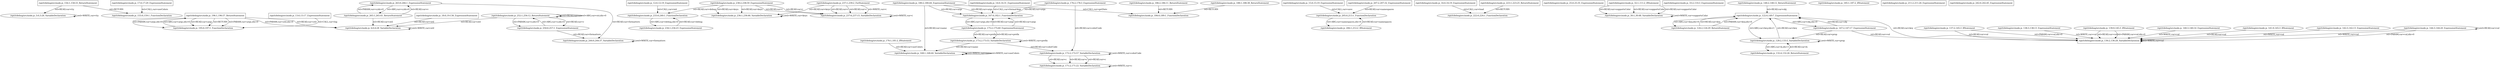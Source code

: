 digraph { "/opt/t/debug/src/node.js_5:0,5:26_VariableDeclaration"[shape=oval];"/opt/t/debug/src/node.js_6:0,6:28_VariableDeclaration"[shape=oval];"/opt/t/debug/src/node.js_12:0,12:19_ExpressionStatement"[shape=box];"/opt/t/debug/src/node.js_13:0,13:17_ExpressionStatement"[shape=box];"/opt/t/debug/src/node.js_14:0,14:31_ExpressionStatement"[shape=box];"/opt/t/debug/src/node.js_15:0,15:19_ExpressionStatement"[shape=box];"/opt/t/debug/src/node.js_16:0,16:19_ExpressionStatement"[shape=box];"/opt/t/debug/src/node.js_17:0,17:29_ExpressionStatement"[shape=box];"/opt/t/debug/src/node.js_18:0,19:136_ExpressionStatement"[shape=box];"/opt/t/debug/src/node.js_25:0,25:35_ExpressionStatement"[shape=box];"/opt/t/debug/src/node.js_30:1,30:48_VariableDeclaration"[shape=oval];"/opt/t/debug/src/node.js_32:1,111:2_IfStatement"[shape=box];"/opt/t/debug/src/node.js_33:2,110:3_ExpressionStatement"[shape=box];"/opt/t/debug/src/node.js_122:0,149:7_ExpressionStatement"[shape=box];"/opt/t/debug/src/node.js_124:2,124:29_ReturnStatement"[shape=oval];"/opt/t/debug/src/node.js_128:2,133:5_VariableDeclaration"[shape=oval];"/opt/t/debug/src/node.js_132:4,132:26_ReturnStatement"[shape=oval];"/opt/t/debug/src/node.js_136:2,136:28_VariableDeclaration"[shape=box];"/opt/t/debug/src/node.js_137:2,145:3_IfStatement"[shape=oval];"/opt/t/debug/src/node.js_138:3,138:13_ExpressionStatement"[shape=oval];"/opt/t/debug/src/node.js_139:9,145:3_IfStatement"[shape=oval];"/opt/t/debug/src/node.js_140:3,140:14_ExpressionStatement"[shape=oval];"/opt/t/debug/src/node.js_141:9,145:3_IfStatement"[shape=oval];"/opt/t/debug/src/node.js_142:3,142:13_ExpressionStatement"[shape=oval];"/opt/t/debug/src/node.js_144:3,144:20_ExpressionStatement"[shape=oval];"/opt/t/debug/src/node.js_147:2,147:17_ExpressionStatement"[shape=oval];"/opt/t/debug/src/node.js_148:2,148:12_ReturnStatement"[shape=oval];"/opt/t/debug/src/node.js_155:0,159:1_FunctionDeclaration"[shape=oval];"/opt/t/debug/src/node.js_156:1,158:33_ReturnStatement"[shape=box];"/opt/t/debug/src/node.js_167:0,182:1_FunctionDeclaration"[shape=oval];"/opt/t/debug/src/node.js_168:1,168:44_VariableDeclaration"[shape=oval];"/opt/t/debug/src/node.js_170:1,181:2_IfStatement"[shape=oval];"/opt/t/debug/src/node.js_171:2,171:22_VariableDeclaration"[shape=oval];"/opt/t/debug/src/node.js_172:2,172:57_VariableDeclaration"[shape=oval];"/opt/t/debug/src/node.js_173:2,173:53_VariableDeclaration"[shape=oval];"/opt/t/debug/src/node.js_175:2,175:60_ExpressionStatement"[shape=oval];"/opt/t/debug/src/node.js_176:2,178:3_ExpressionStatement"[shape=oval];"/opt/t/debug/src/node.js_180:2,180:44_ExpressionStatement"[shape=oval];"/opt/t/debug/src/node.js_184:0,189:1_FunctionDeclaration"[shape=oval];"/opt/t/debug/src/node.js_185:1,187:2_IfStatement"[shape=oval];"/opt/t/debug/src/node.js_186:2,186:11_ReturnStatement"[shape=oval];"/opt/t/debug/src/node.js_188:1,188:38_ReturnStatement"[shape=oval];"/opt/t/debug/src/node.js_195:0,197:1_FunctionDeclaration"[shape=oval];"/opt/t/debug/src/node.js_196:1,196:57_ReturnStatement"[shape=box];"/opt/t/debug/src/node.js_205:0,213:1_FunctionDeclaration"[shape=oval];"/opt/t/debug/src/node.js_206:1,212:2_IfStatement"[shape=oval];"/opt/t/debug/src/node.js_207:2,207:32_ExpressionStatement"[shape=box];"/opt/t/debug/src/node.js_211:2,211:26_ExpressionStatement"[shape=box];"/opt/t/debug/src/node.js_222:0,224:1_FunctionDeclaration"[shape=oval];"/opt/t/debug/src/node.js_223:1,223:25_ReturnStatement"[shape=box];"/opt/t/debug/src/node.js_233:0,240:1_FunctionDeclaration"[shape=oval];"/opt/t/debug/src/node.js_234:1,234:23_ExpressionStatement"[shape=oval];"/opt/t/debug/src/node.js_236:1,236:46_VariableDeclaration"[shape=oval];"/opt/t/debug/src/node.js_237:1,239:2_ForStatement"[shape=oval];"/opt/t/debug/src/node.js_237:6,237:15_VariableDeclaration"[shape=oval];"/opt/t/debug/src/node.js_238:2,238:59_ExpressionStatement"[shape=oval];"/opt/t/debug/src/node.js_242:0,242:45_ExpressionStatement"[shape=box];"/opt/t/debug/src/node.js_244:0,244:37_VariableDeclaration"[shape=oval];"/opt/t/debug/src/node.js_250:0,257:1_ExpressionStatement"[shape=oval];"/opt/t/debug/src/node.js_252:1,256:12_ReturnStatement"[shape=oval];"/opt/t/debug/src/node.js_263:0,266:1_ExpressionStatement"[shape=oval];"/opt/t/debug/src/node.js_265:1,265:41_ReturnStatement"[shape=oval]; "/opt/t/debug/src/node.js_5:0,5:26_VariableDeclaration" -> "/opt/t/debug/src/node.js_5:0,5:26_VariableDeclaration" [label="rel=WRITE,var=tty"];"/opt/t/debug/src/node.js_6:0,6:28_VariableDeclaration" -> "/opt/t/debug/src/node.js_6:0,6:28_VariableDeclaration" [label="rel=WRITE,var=util"];"/opt/t/debug/src/node.js_12:0,12:19_ExpressionStatement" -> "/opt/t/debug/src/node.js_233:0,240:1_FunctionDeclaration" [label="rel=CALL,var=init"];"/opt/t/debug/src/node.js_13:0,13:17_ExpressionStatement" -> "/opt/t/debug/src/node.js_195:0,197:1_FunctionDeclaration" [label="rel=CALL,var=log"];"/opt/t/debug/src/node.js_14:0,14:31_ExpressionStatement" -> "/opt/t/debug/src/node.js_167:0,182:1_FunctionDeclaration" [label="rel=CALL,var=formatArgs"];"/opt/t/debug/src/node.js_15:0,15:19_ExpressionStatement" -> "/opt/t/debug/src/node.js_205:0,213:1_FunctionDeclaration" [label="rel=CALL,var=save"];"/opt/t/debug/src/node.js_16:0,16:19_ExpressionStatement" -> "/opt/t/debug/src/node.js_222:0,224:1_FunctionDeclaration" [label="rel=CALL,var=load"];"/opt/t/debug/src/node.js_17:0,17:29_ExpressionStatement" -> "/opt/t/debug/src/node.js_155:0,159:1_FunctionDeclaration" [label="rel=CALL,var=useColors"];"/opt/t/debug/src/node.js_18:0,19:136_ExpressionStatement" -> "/opt/t/debug/src/node.js_6:0,6:28_VariableDeclaration" [label="rel=READ,var=util"];"/opt/t/debug/src/node.js_244:0,244:37_VariableDeclaration" -> "/opt/t/debug/src/node.js_244:0,244:37_VariableDeclaration" [label="rel=WRITE,var=formatters"];"/opt/t/debug/src/node.js_250:0,257:1_ExpressionStatement" -> "/opt/t/debug/src/node.js_244:0,244:37_VariableDeclaration" [label="rel=READ,var=formatters"];"/opt/t/debug/src/node.js_263:0,266:1_ExpressionStatement" -> "/opt/t/debug/src/node.js_244:0,244:37_VariableDeclaration" [label="rel=READ,var=formatters"];"/opt/t/debug/src/node.js_30:1,30:48_VariableDeclaration" -> "/opt/t/debug/src/node.js_30:1,30:48_VariableDeclaration" [label="rel=WRITE,var=supportsColor"];"/opt/t/debug/src/node.js_32:1,111:2_IfStatement" -> "/opt/t/debug/src/node.js_30:1,30:48_VariableDeclaration" [label="rel=READ,var=supportsColor"];"/opt/t/debug/src/node.js_32:1,111:2_IfStatement" -> "/opt/t/debug/src/node.js_30:1,30:48_VariableDeclaration" [label="rel=READ,var=supportsColor"];"/opt/t/debug/src/node.js_32:1,111:2_IfStatement" -> "/opt/t/debug/src/node.js_30:1,30:48_VariableDeclaration" [label="rel=READ,var=supportsColor"];"/opt/t/debug/src/node.js_124:2,124:29_ReturnStatement" -> "/opt/t/debug/src/node.js_122:0,149:7_ExpressionStatement" [label="rel=READ,var=key"];"/opt/t/debug/src/node.js_128:2,133:5_VariableDeclaration" -> "/opt/t/debug/src/node.js_128:2,133:5_VariableDeclaration" [label="rel=WRITE,var=prop"];"/opt/t/debug/src/node.js_128:2,133:5_VariableDeclaration" -> "/opt/t/debug/src/node.js_122:0,149:7_ExpressionStatement" [label="rel=READ,var=key"];"/opt/t/debug/src/node.js_136:2,136:28_VariableDeclaration" -> "/opt/t/debug/src/node.js_136:2,136:28_VariableDeclaration" [label="rel=WRITE,var=val"];"/opt/t/debug/src/node.js_136:2,136:28_VariableDeclaration" -> "/opt/t/debug/src/node.js_122:0,149:7_ExpressionStatement" [label="rel=READ,var=key"];"/opt/t/debug/src/node.js_137:2,145:3_IfStatement" -> "/opt/t/debug/src/node.js_136:2,136:28_VariableDeclaration" [label="rel=READ,var=val"];"/opt/t/debug/src/node.js_139:9,145:3_IfStatement" -> "/opt/t/debug/src/node.js_136:2,136:28_VariableDeclaration" [label="rel=READ,var=val"];"/opt/t/debug/src/node.js_141:9,145:3_IfStatement" -> "/opt/t/debug/src/node.js_136:2,136:28_VariableDeclaration" [label="rel=READ,var=val"];"/opt/t/debug/src/node.js_147:2,147:17_ExpressionStatement" -> "/opt/t/debug/src/node.js_122:0,149:7_ExpressionStatement" [label="rel=READ,var=obj"];"/opt/t/debug/src/node.js_147:2,147:17_ExpressionStatement" -> "/opt/t/debug/src/node.js_128:2,133:5_VariableDeclaration" [label="rel=READ,var=prop"];"/opt/t/debug/src/node.js_147:2,147:17_ExpressionStatement" -> "/opt/t/debug/src/node.js_136:2,136:28_VariableDeclaration" [label="rel=READ,var=val"];"/opt/t/debug/src/node.js_148:2,148:12_ReturnStatement" -> "/opt/t/debug/src/node.js_122:0,149:7_ExpressionStatement" [label="rel=READ,var=obj"];"/opt/t/debug/src/node.js_132:4,132:26_ReturnStatement" -> "/opt/t/debug/src/node.js_128:2,133:5_VariableDeclaration" [label="rel=READ,var=k"];"/opt/t/debug/src/node.js_138:3,138:13_ExpressionStatement" -> "/opt/t/debug/src/node.js_136:2,136:28_VariableDeclaration" [label="rel=WRITE,var=val"];"/opt/t/debug/src/node.js_140:3,140:14_ExpressionStatement" -> "/opt/t/debug/src/node.js_136:2,136:28_VariableDeclaration" [label="rel=WRITE,var=val"];"/opt/t/debug/src/node.js_142:3,142:13_ExpressionStatement" -> "/opt/t/debug/src/node.js_136:2,136:28_VariableDeclaration" [label="rel=WRITE,var=val"];"/opt/t/debug/src/node.js_144:3,144:20_ExpressionStatement" -> "/opt/t/debug/src/node.js_136:2,136:28_VariableDeclaration" [label="rel=WRITE,var=val"];"/opt/t/debug/src/node.js_144:3,144:20_ExpressionStatement" -> "/opt/t/debug/src/node.js_144:3,144:20_ExpressionStatement" [label="rel=READ,var=val"];"/opt/t/debug/src/node.js_156:1,158:33_ReturnStatement" -> "/opt/t/debug/src/node.js_5:0,5:26_VariableDeclaration" [label="rel=READ,var=tty"];"/opt/t/debug/src/node.js_168:1,168:44_VariableDeclaration" -> "/opt/t/debug/src/node.js_168:1,168:44_VariableDeclaration" [label="rel=WRITE,var=name"];"/opt/t/debug/src/node.js_168:1,168:44_VariableDeclaration" -> "/opt/t/debug/src/node.js_168:1,168:44_VariableDeclaration" [label="rel=WRITE,var=useColors"];"/opt/t/debug/src/node.js_170:1,181:2_IfStatement" -> "/opt/t/debug/src/node.js_168:1,168:44_VariableDeclaration" [label="rel=READ,var=useColors"];"/opt/t/debug/src/node.js_171:2,171:22_VariableDeclaration" -> "/opt/t/debug/src/node.js_171:2,171:22_VariableDeclaration" [label="rel=WRITE,var=c"];"/opt/t/debug/src/node.js_172:2,172:57_VariableDeclaration" -> "/opt/t/debug/src/node.js_172:2,172:57_VariableDeclaration" [label="rel=WRITE,var=colorCode"];"/opt/t/debug/src/node.js_172:2,172:57_VariableDeclaration" -> "/opt/t/debug/src/node.js_171:2,171:22_VariableDeclaration" [label="rel=READ,var=c"];"/opt/t/debug/src/node.js_172:2,172:57_VariableDeclaration" -> "/opt/t/debug/src/node.js_171:2,171:22_VariableDeclaration" [label="rel=READ,var=c"];"/opt/t/debug/src/node.js_172:2,172:57_VariableDeclaration" -> "/opt/t/debug/src/node.js_171:2,171:22_VariableDeclaration" [label="rel=READ,var=c"];"/opt/t/debug/src/node.js_173:2,173:53_VariableDeclaration" -> "/opt/t/debug/src/node.js_173:2,173:53_VariableDeclaration" [label="rel=WRITE,var=prefix"];"/opt/t/debug/src/node.js_173:2,173:53_VariableDeclaration" -> "/opt/t/debug/src/node.js_172:2,172:57_VariableDeclaration" [label="rel=READ,var=colorCode"];"/opt/t/debug/src/node.js_173:2,173:53_VariableDeclaration" -> "/opt/t/debug/src/node.js_168:1,168:44_VariableDeclaration" [label="rel=READ,var=name"];"/opt/t/debug/src/node.js_175:2,175:60_ExpressionStatement" -> "/opt/t/debug/src/node.js_167:0,182:1_FunctionDeclaration" [label="rel=READ,var=args"];"/opt/t/debug/src/node.js_175:2,175:60_ExpressionStatement" -> "/opt/t/debug/src/node.js_173:2,173:53_VariableDeclaration" [label="rel=READ,var=prefix"];"/opt/t/debug/src/node.js_175:2,175:60_ExpressionStatement" -> "/opt/t/debug/src/node.js_167:0,182:1_FunctionDeclaration" [label="rel=READ,var=args"];"/opt/t/debug/src/node.js_175:2,175:60_ExpressionStatement" -> "/opt/t/debug/src/node.js_173:2,173:53_VariableDeclaration" [label="rel=READ,var=prefix"];"/opt/t/debug/src/node.js_176:2,178:3_ExpressionStatement" -> "/opt/t/debug/src/node.js_167:0,182:1_FunctionDeclaration" [label="rel=READ,var=args"];"/opt/t/debug/src/node.js_176:2,178:3_ExpressionStatement" -> "/opt/t/debug/src/node.js_172:2,172:57_VariableDeclaration" [label="rel=READ,var=colorCode"];"/opt/t/debug/src/node.js_180:2,180:44_ExpressionStatement" -> "/opt/t/debug/src/node.js_167:0,182:1_FunctionDeclaration" [label="rel=READ,var=args"];"/opt/t/debug/src/node.js_180:2,180:44_ExpressionStatement" -> "/opt/t/debug/src/node.js_184:0,189:1_FunctionDeclaration" [label="rel=CALL,var=getDate"];"/opt/t/debug/src/node.js_180:2,180:44_ExpressionStatement" -> "/opt/t/debug/src/node.js_168:1,168:44_VariableDeclaration" [label="rel=READ,var=name"];"/opt/t/debug/src/node.js_180:2,180:44_ExpressionStatement" -> "/opt/t/debug/src/node.js_167:0,182:1_FunctionDeclaration" [label="rel=READ,var=args"];"/opt/t/debug/src/node.js_196:1,196:57_ReturnStatement" -> "/opt/t/debug/src/node.js_6:0,6:28_VariableDeclaration" [label="rel=READ,var=util"];"/opt/t/debug/src/node.js_196:1,196:57_ReturnStatement" -> "/opt/t/debug/src/node.js_195:0,197:1_FunctionDeclaration" [label="rel=READ,var=args"];"/opt/t/debug/src/node.js_206:1,212:2_IfStatement" -> "/opt/t/debug/src/node.js_205:0,213:1_FunctionDeclaration" [label="rel=READ,var=namespaces"];"/opt/t/debug/src/node.js_207:2,207:32_ExpressionStatement" -> "/opt/t/debug/src/node.js_205:0,213:1_FunctionDeclaration" [label="rel=READ,var=namespaces"];"/opt/t/debug/src/node.js_234:1,234:23_ExpressionStatement" -> "/opt/t/debug/src/node.js_233:0,240:1_FunctionDeclaration" [label="rel=READ,var=debug"];"/opt/t/debug/src/node.js_236:1,236:46_VariableDeclaration" -> "/opt/t/debug/src/node.js_236:1,236:46_VariableDeclaration" [label="rel=WRITE,var=keys"];"/opt/t/debug/src/node.js_237:6,237:15_VariableDeclaration" -> "/opt/t/debug/src/node.js_237:6,237:15_VariableDeclaration" [label="rel=WRITE,var=i"];"/opt/t/debug/src/node.js_237:1,239:2_ForStatement" -> "/opt/t/debug/src/node.js_237:6,237:15_VariableDeclaration" [label="rel=READ,var=i"];"/opt/t/debug/src/node.js_237:1,239:2_ForStatement" -> "/opt/t/debug/src/node.js_236:1,236:46_VariableDeclaration" [label="rel=READ,var=keys"];"/opt/t/debug/src/node.js_237:1,239:2_ForStatement" -> "/opt/t/debug/src/node.js_237:6,237:15_VariableDeclaration" [label="rel=READ,var=i"];"/opt/t/debug/src/node.js_237:1,239:2_ForStatement" -> "/opt/t/debug/src/node.js_237:6,237:15_VariableDeclaration" [label="rel=WRITE,var=i"];"/opt/t/debug/src/node.js_238:2,238:59_ExpressionStatement" -> "/opt/t/debug/src/node.js_233:0,240:1_FunctionDeclaration" [label="rel=READ,var=debug"];"/opt/t/debug/src/node.js_238:2,238:59_ExpressionStatement" -> "/opt/t/debug/src/node.js_236:1,236:46_VariableDeclaration" [label="rel=READ,var=keys"];"/opt/t/debug/src/node.js_238:2,238:59_ExpressionStatement" -> "/opt/t/debug/src/node.js_237:6,237:15_VariableDeclaration" [label="rel=READ,var=i"];"/opt/t/debug/src/node.js_238:2,238:59_ExpressionStatement" -> "/opt/t/debug/src/node.js_236:1,236:46_VariableDeclaration" [label="rel=READ,var=keys"];"/opt/t/debug/src/node.js_238:2,238:59_ExpressionStatement" -> "/opt/t/debug/src/node.js_237:6,237:15_VariableDeclaration" [label="rel=READ,var=i"];"/opt/t/debug/src/node.js_252:1,256:12_ReturnStatement" -> "/opt/t/debug/src/node.js_6:0,6:28_VariableDeclaration" [label="rel=READ,var=util"];"/opt/t/debug/src/node.js_252:1,256:12_ReturnStatement" -> "/opt/t/debug/src/node.js_250:0,257:1_ExpressionStatement" [label="rel=READ,var=v"];"/opt/t/debug/src/node.js_252:1,256:12_ReturnStatement" -> "/opt/t/debug/src/node.js_252:1,256:12_ReturnStatement" [label="rel=READ,var=str"];"/opt/t/debug/src/node.js_265:1,265:41_ReturnStatement" -> "/opt/t/debug/src/node.js_6:0,6:28_VariableDeclaration" [label="rel=READ,var=util"];"/opt/t/debug/src/node.js_265:1,265:41_ReturnStatement" -> "/opt/t/debug/src/node.js_263:0,266:1_ExpressionStatement" [label="rel=READ,var=v"];"/opt/t/debug/src/node.js_122:0,149:7_ExpressionStatement" -> "/opt/t/debug/src/node.js_124:2,124:29_ReturnStatement" [label="rel=ARG,var=key,idx=0"];"/opt/t/debug/src/node.js_124:2,124:29_ReturnStatement" -> "/opt/t/debug/src/node.js_122:0,149:7_ExpressionStatement" [label="rel=PARAM,var=key,idx=0"];"/opt/t/debug/src/node.js_122:0,149:7_ExpressionStatement" -> "/opt/t/debug/src/node.js_147:2,147:17_ExpressionStatement" [label="rel=ARG,var=obj,idx=0"];"/opt/t/debug/src/node.js_122:0,149:7_ExpressionStatement" -> "/opt/t/debug/src/node.js_128:2,133:5_VariableDeclaration" [label="rel=ARG,var=key,idx=1"];"/opt/t/debug/src/node.js_128:2,133:5_VariableDeclaration" -> "/opt/t/debug/src/node.js_132:4,132:26_ReturnStatement" [label="rel=ARG,var=k,idx=1"];"/opt/t/debug/src/node.js_137:2,145:3_IfStatement" -> "/opt/t/debug/src/node.js_136:2,136:28_VariableDeclaration" [label="rel=PARAM,var=val,idx=0"];"/opt/t/debug/src/node.js_139:9,145:3_IfStatement" -> "/opt/t/debug/src/node.js_136:2,136:28_VariableDeclaration" [label="rel=PARAM,var=val,idx=0"];"/opt/t/debug/src/node.js_144:3,144:20_ExpressionStatement" -> "/opt/t/debug/src/node.js_136:2,136:28_VariableDeclaration" [label="rel=PARAM,var=val,idx=0"];"/opt/t/debug/src/node.js_156:1,158:33_ReturnStatement" -> "/opt/t/debug/src/node.js_155:0,159:1_FunctionDeclaration" [label="rel=RETURN"];"/opt/t/debug/src/node.js_167:0,182:1_FunctionDeclaration" -> "/opt/t/debug/src/node.js_175:2,175:60_ExpressionStatement" [label="rel=ARG,var=args,idx=0"];"/opt/t/debug/src/node.js_186:2,186:11_ReturnStatement" -> "/opt/t/debug/src/node.js_184:0,189:1_FunctionDeclaration" [label="rel=RETURN"];"/opt/t/debug/src/node.js_188:1,188:38_ReturnStatement" -> "/opt/t/debug/src/node.js_184:0,189:1_FunctionDeclaration" [label="rel=RETURN"];"/opt/t/debug/src/node.js_195:0,197:1_FunctionDeclaration" -> "/opt/t/debug/src/node.js_196:1,196:57_ReturnStatement" [label="rel=ARG,var=args,idx=0"];"/opt/t/debug/src/node.js_196:1,196:57_ReturnStatement" -> "/opt/t/debug/src/node.js_195:0,197:1_FunctionDeclaration" [label="rel=RETURN"];"/opt/t/debug/src/node.js_196:1,196:57_ReturnStatement" -> "/opt/t/debug/src/node.js_6:0,6:28_VariableDeclaration" [label="rel=PARAM,var=util,idx=0"];"/opt/t/debug/src/node.js_196:1,196:57_ReturnStatement" -> "/opt/t/debug/src/node.js_195:0,197:1_FunctionDeclaration" [label="rel=PARAM,var=args,idx=0"];"/opt/t/debug/src/node.js_196:1,196:57_ReturnStatement" -> "/opt/t/debug/src/node.js_195:0,197:1_FunctionDeclaration" [label="rel=PARAM,var=args,idx=0"];"/opt/t/debug/src/node.js_205:0,213:1_FunctionDeclaration" -> "/opt/t/debug/src/node.js_206:1,212:2_IfStatement" [label="rel=ARG,var=namespaces,idx=0"];"/opt/t/debug/src/node.js_223:1,223:25_ReturnStatement" -> "/opt/t/debug/src/node.js_222:0,224:1_FunctionDeclaration" [label="rel=RETURN"];"/opt/t/debug/src/node.js_233:0,240:1_FunctionDeclaration" -> "/opt/t/debug/src/node.js_234:1,234:23_ExpressionStatement" [label="rel=ARG,var=debug,idx=0"];"/opt/t/debug/src/node.js_250:0,257:1_ExpressionStatement" -> "/opt/t/debug/src/node.js_252:1,256:12_ReturnStatement" [label="rel=ARG,var=v,idx=0"];"/opt/t/debug/src/node.js_252:1,256:12_ReturnStatement" -> "/opt/t/debug/src/node.js_250:0,257:1_ExpressionStatement" [label="rel=PARAM,var=v,idx=0"];"/opt/t/debug/src/node.js_252:1,256:12_ReturnStatement" -> "/opt/t/debug/src/node.js_252:1,256:12_ReturnStatement" [label="rel=ARG,var=str,idx=0"];"/opt/t/debug/src/node.js_263:0,266:1_ExpressionStatement" -> "/opt/t/debug/src/node.js_265:1,265:41_ReturnStatement" [label="rel=ARG,var=v,idx=0"];"/opt/t/debug/src/node.js_265:1,265:41_ReturnStatement" -> "/opt/t/debug/src/node.js_263:0,266:1_ExpressionStatement" [label="rel=PARAM,var=v,idx=0"] }
